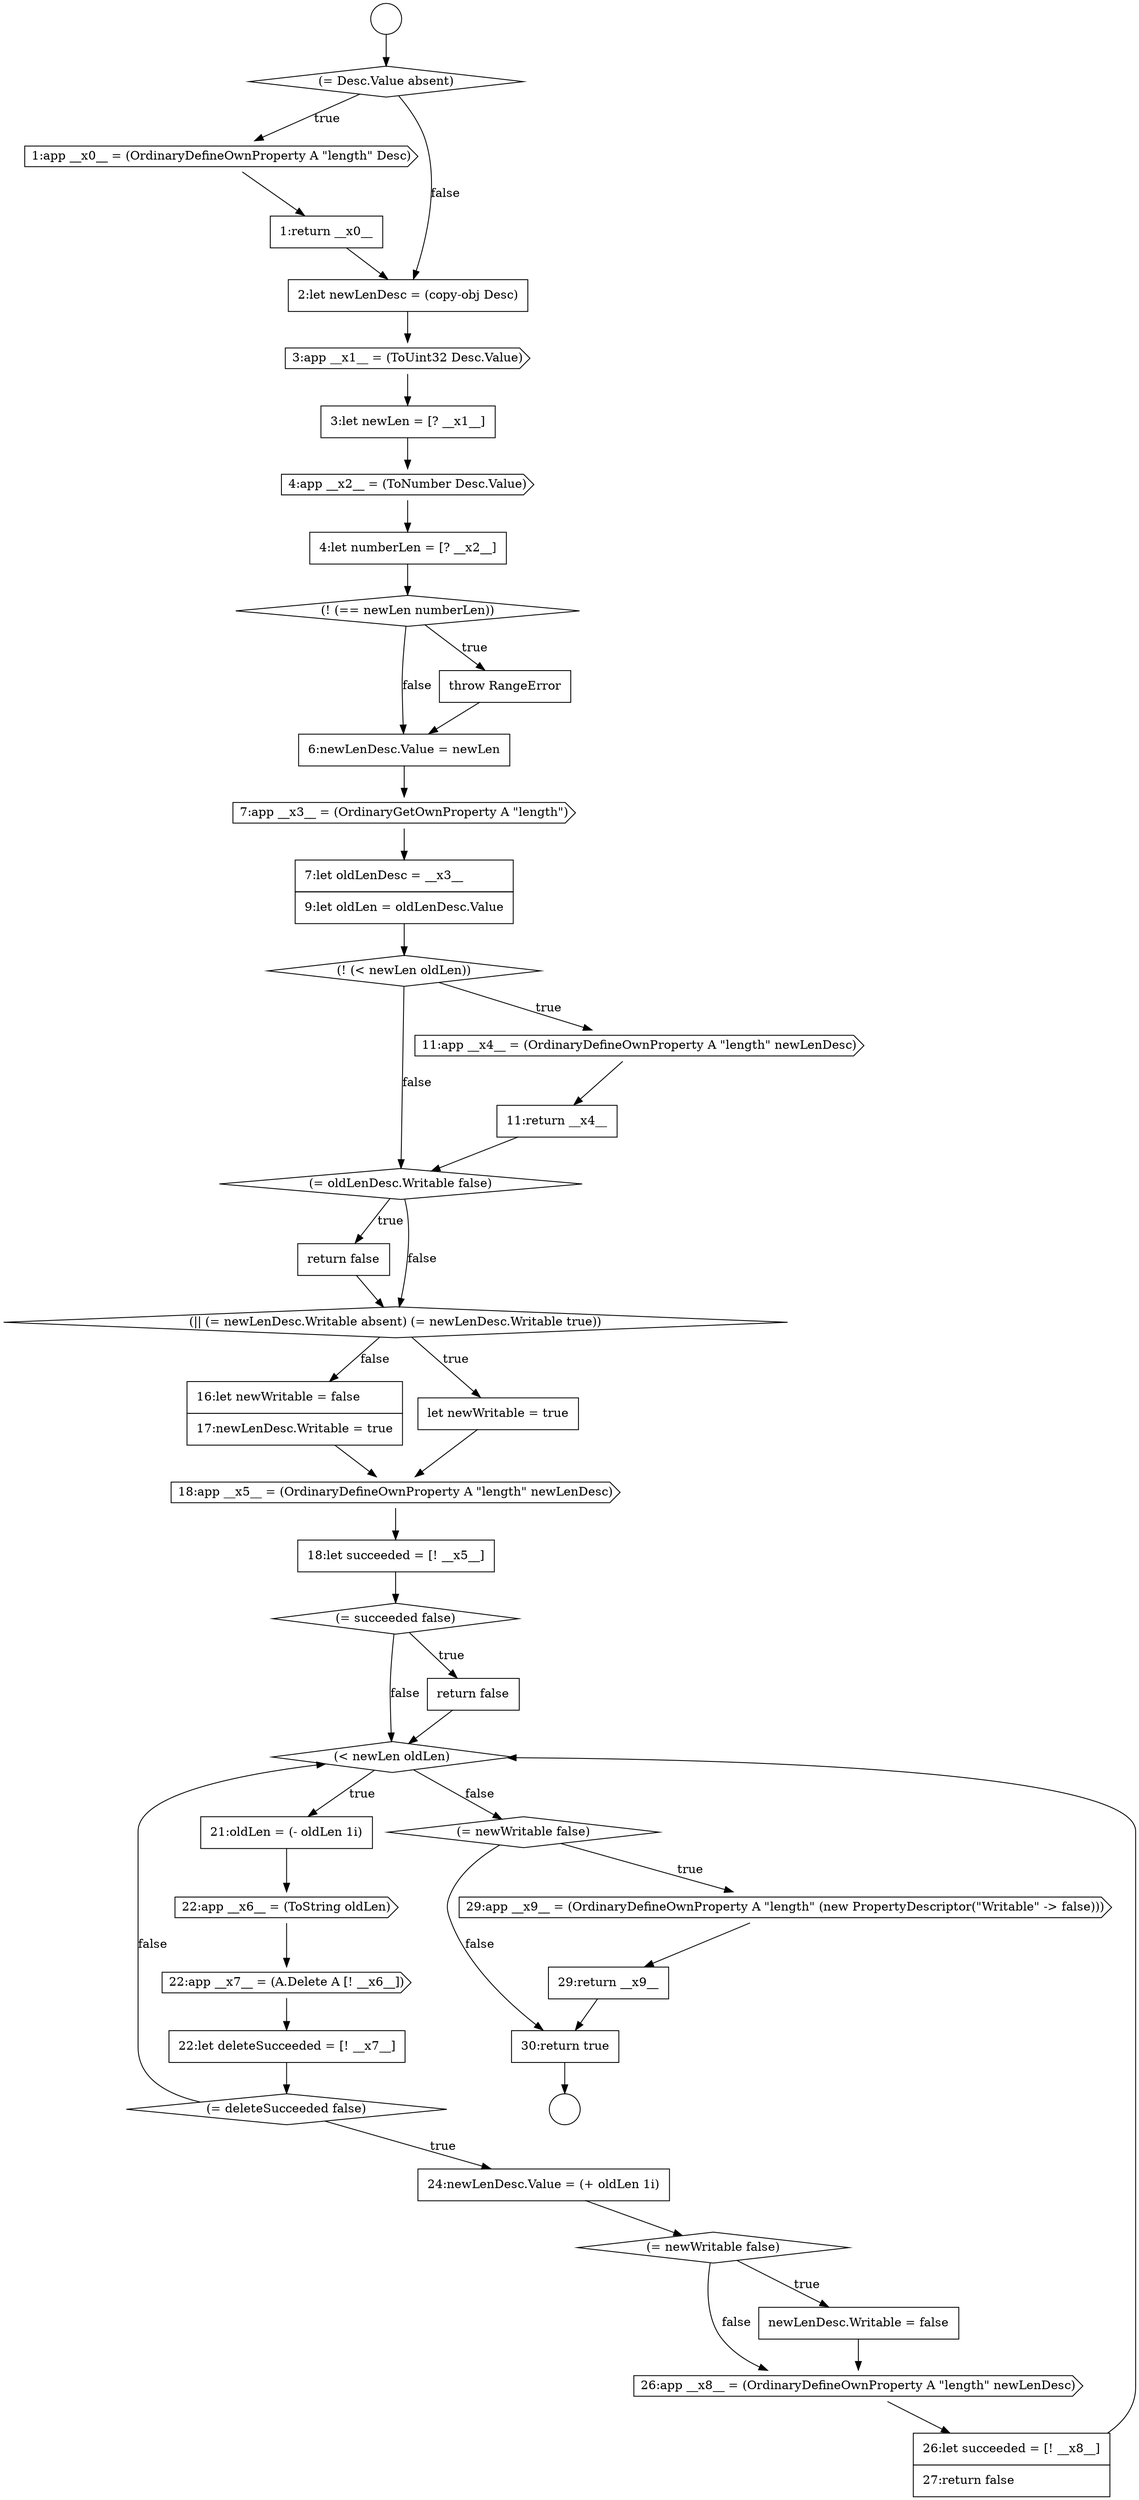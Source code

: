 digraph {
  node2199 [shape=cds, label=<<font color="black">7:app __x3__ = (OrdinaryGetOwnProperty A &quot;length&quot;)</font>> color="black" fillcolor="white" style=filled]
  node2210 [shape=none, margin=0, label=<<font color="black">
    <table border="0" cellborder="1" cellspacing="0" cellpadding="10">
      <tr><td align="left">18:let succeeded = [! __x5__]</td></tr>
    </table>
  </font>> color="black" fillcolor="white" style=filled]
  node2195 [shape=none, margin=0, label=<<font color="black">
    <table border="0" cellborder="1" cellspacing="0" cellpadding="10">
      <tr><td align="left">4:let numberLen = [? __x2__]</td></tr>
    </table>
  </font>> color="black" fillcolor="white" style=filled]
  node2217 [shape=none, margin=0, label=<<font color="black">
    <table border="0" cellborder="1" cellspacing="0" cellpadding="10">
      <tr><td align="left">22:let deleteSucceeded = [! __x7__]</td></tr>
    </table>
  </font>> color="black" fillcolor="white" style=filled]
  node2222 [shape=cds, label=<<font color="black">26:app __x8__ = (OrdinaryDefineOwnProperty A &quot;length&quot; newLenDesc)</font>> color="black" fillcolor="white" style=filled]
  node2204 [shape=diamond, label=<<font color="black">(= oldLenDesc.Writable false)</font>> color="black" fillcolor="white" style=filled]
  node2196 [shape=diamond, label=<<font color="black">(! (== newLen numberLen))</font>> color="black" fillcolor="white" style=filled]
  node2202 [shape=cds, label=<<font color="black">11:app __x4__ = (OrdinaryDefineOwnProperty A &quot;length&quot; newLenDesc)</font>> color="black" fillcolor="white" style=filled]
  node2192 [shape=cds, label=<<font color="black">3:app __x1__ = (ToUint32 Desc.Value)</font>> color="black" fillcolor="white" style=filled]
  node2198 [shape=none, margin=0, label=<<font color="black">
    <table border="0" cellborder="1" cellspacing="0" cellpadding="10">
      <tr><td align="left">6:newLenDesc.Value = newLen</td></tr>
    </table>
  </font>> color="black" fillcolor="white" style=filled]
  node2218 [shape=diamond, label=<<font color="black">(= deleteSucceeded false)</font>> color="black" fillcolor="white" style=filled]
  node2216 [shape=cds, label=<<font color="black">22:app __x7__ = (A.Delete A [! __x6__])</font>> color="black" fillcolor="white" style=filled]
  node2227 [shape=none, margin=0, label=<<font color="black">
    <table border="0" cellborder="1" cellspacing="0" cellpadding="10">
      <tr><td align="left">30:return true</td></tr>
    </table>
  </font>> color="black" fillcolor="white" style=filled]
  node2190 [shape=none, margin=0, label=<<font color="black">
    <table border="0" cellborder="1" cellspacing="0" cellpadding="10">
      <tr><td align="left">1:return __x0__</td></tr>
    </table>
  </font>> color="black" fillcolor="white" style=filled]
  node2205 [shape=none, margin=0, label=<<font color="black">
    <table border="0" cellborder="1" cellspacing="0" cellpadding="10">
      <tr><td align="left">return false</td></tr>
    </table>
  </font>> color="black" fillcolor="white" style=filled]
  node2200 [shape=none, margin=0, label=<<font color="black">
    <table border="0" cellborder="1" cellspacing="0" cellpadding="10">
      <tr><td align="left">7:let oldLenDesc = __x3__</td></tr>
      <tr><td align="left">9:let oldLen = oldLenDesc.Value</td></tr>
    </table>
  </font>> color="black" fillcolor="white" style=filled]
  node2213 [shape=diamond, label=<<font color="black">(&lt; newLen oldLen)</font>> color="black" fillcolor="white" style=filled]
  node2211 [shape=diamond, label=<<font color="black">(= succeeded false)</font>> color="black" fillcolor="white" style=filled]
  node2203 [shape=none, margin=0, label=<<font color="black">
    <table border="0" cellborder="1" cellspacing="0" cellpadding="10">
      <tr><td align="left">11:return __x4__</td></tr>
    </table>
  </font>> color="black" fillcolor="white" style=filled]
  node2208 [shape=none, margin=0, label=<<font color="black">
    <table border="0" cellborder="1" cellspacing="0" cellpadding="10">
      <tr><td align="left">16:let newWritable = false</td></tr>
      <tr><td align="left">17:newLenDesc.Writable = true</td></tr>
    </table>
  </font>> color="black" fillcolor="white" style=filled]
  node2221 [shape=none, margin=0, label=<<font color="black">
    <table border="0" cellborder="1" cellspacing="0" cellpadding="10">
      <tr><td align="left">newLenDesc.Writable = false</td></tr>
    </table>
  </font>> color="black" fillcolor="white" style=filled]
  node2189 [shape=cds, label=<<font color="black">1:app __x0__ = (OrdinaryDefineOwnProperty A &quot;length&quot; Desc)</font>> color="black" fillcolor="white" style=filled]
  node2225 [shape=cds, label=<<font color="black">29:app __x9__ = (OrdinaryDefineOwnProperty A &quot;length&quot; (new PropertyDescriptor(&quot;Writable&quot; -&gt; false)))</font>> color="black" fillcolor="white" style=filled]
  node2188 [shape=diamond, label=<<font color="black">(= Desc.Value absent)</font>> color="black" fillcolor="white" style=filled]
  node2193 [shape=none, margin=0, label=<<font color="black">
    <table border="0" cellborder="1" cellspacing="0" cellpadding="10">
      <tr><td align="left">3:let newLen = [? __x1__]</td></tr>
    </table>
  </font>> color="black" fillcolor="white" style=filled]
  node2220 [shape=diamond, label=<<font color="black">(= newWritable false)</font>> color="black" fillcolor="white" style=filled]
  node2214 [shape=none, margin=0, label=<<font color="black">
    <table border="0" cellborder="1" cellspacing="0" cellpadding="10">
      <tr><td align="left">21:oldLen = (- oldLen 1i)</td></tr>
    </table>
  </font>> color="black" fillcolor="white" style=filled]
  node2197 [shape=none, margin=0, label=<<font color="black">
    <table border="0" cellborder="1" cellspacing="0" cellpadding="10">
      <tr><td align="left">throw RangeError</td></tr>
    </table>
  </font>> color="black" fillcolor="white" style=filled]
  node2212 [shape=none, margin=0, label=<<font color="black">
    <table border="0" cellborder="1" cellspacing="0" cellpadding="10">
      <tr><td align="left">return false</td></tr>
    </table>
  </font>> color="black" fillcolor="white" style=filled]
  node2207 [shape=none, margin=0, label=<<font color="black">
    <table border="0" cellborder="1" cellspacing="0" cellpadding="10">
      <tr><td align="left">let newWritable = true</td></tr>
    </table>
  </font>> color="black" fillcolor="white" style=filled]
  node2224 [shape=diamond, label=<<font color="black">(= newWritable false)</font>> color="black" fillcolor="white" style=filled]
  node2219 [shape=none, margin=0, label=<<font color="black">
    <table border="0" cellborder="1" cellspacing="0" cellpadding="10">
      <tr><td align="left">24:newLenDesc.Value = (+ oldLen 1i)</td></tr>
    </table>
  </font>> color="black" fillcolor="white" style=filled]
  node2194 [shape=cds, label=<<font color="black">4:app __x2__ = (ToNumber Desc.Value)</font>> color="black" fillcolor="white" style=filled]
  node2215 [shape=cds, label=<<font color="black">22:app __x6__ = (ToString oldLen)</font>> color="black" fillcolor="white" style=filled]
  node2209 [shape=cds, label=<<font color="black">18:app __x5__ = (OrdinaryDefineOwnProperty A &quot;length&quot; newLenDesc)</font>> color="black" fillcolor="white" style=filled]
  node2187 [shape=circle label=" " color="black" fillcolor="white" style=filled]
  node2226 [shape=none, margin=0, label=<<font color="black">
    <table border="0" cellborder="1" cellspacing="0" cellpadding="10">
      <tr><td align="left">29:return __x9__</td></tr>
    </table>
  </font>> color="black" fillcolor="white" style=filled]
  node2201 [shape=diamond, label=<<font color="black">(! (&lt; newLen oldLen))</font>> color="black" fillcolor="white" style=filled]
  node2186 [shape=circle label=" " color="black" fillcolor="white" style=filled]
  node2223 [shape=none, margin=0, label=<<font color="black">
    <table border="0" cellborder="1" cellspacing="0" cellpadding="10">
      <tr><td align="left">26:let succeeded = [! __x8__]</td></tr>
      <tr><td align="left">27:return false</td></tr>
    </table>
  </font>> color="black" fillcolor="white" style=filled]
  node2206 [shape=diamond, label=<<font color="black">(|| (= newLenDesc.Writable absent) (= newLenDesc.Writable true))</font>> color="black" fillcolor="white" style=filled]
  node2191 [shape=none, margin=0, label=<<font color="black">
    <table border="0" cellborder="1" cellspacing="0" cellpadding="10">
      <tr><td align="left">2:let newLenDesc = (copy-obj Desc)</td></tr>
    </table>
  </font>> color="black" fillcolor="white" style=filled]
  node2211 -> node2212 [label=<<font color="black">true</font>> color="black"]
  node2211 -> node2213 [label=<<font color="black">false</font>> color="black"]
  node2191 -> node2192 [ color="black"]
  node2208 -> node2209 [ color="black"]
  node2203 -> node2204 [ color="black"]
  node2196 -> node2197 [label=<<font color="black">true</font>> color="black"]
  node2196 -> node2198 [label=<<font color="black">false</font>> color="black"]
  node2220 -> node2221 [label=<<font color="black">true</font>> color="black"]
  node2220 -> node2222 [label=<<font color="black">false</font>> color="black"]
  node2202 -> node2203 [ color="black"]
  node2192 -> node2193 [ color="black"]
  node2227 -> node2187 [ color="black"]
  node2215 -> node2216 [ color="black"]
  node2199 -> node2200 [ color="black"]
  node2193 -> node2194 [ color="black"]
  node2216 -> node2217 [ color="black"]
  node2212 -> node2213 [ color="black"]
  node2197 -> node2198 [ color="black"]
  node2205 -> node2206 [ color="black"]
  node2189 -> node2190 [ color="black"]
  node2207 -> node2209 [ color="black"]
  node2221 -> node2222 [ color="black"]
  node2222 -> node2223 [ color="black"]
  node2214 -> node2215 [ color="black"]
  node2201 -> node2202 [label=<<font color="black">true</font>> color="black"]
  node2201 -> node2204 [label=<<font color="black">false</font>> color="black"]
  node2217 -> node2218 [ color="black"]
  node2224 -> node2225 [label=<<font color="black">true</font>> color="black"]
  node2224 -> node2227 [label=<<font color="black">false</font>> color="black"]
  node2226 -> node2227 [ color="black"]
  node2204 -> node2205 [label=<<font color="black">true</font>> color="black"]
  node2204 -> node2206 [label=<<font color="black">false</font>> color="black"]
  node2206 -> node2207 [label=<<font color="black">true</font>> color="black"]
  node2206 -> node2208 [label=<<font color="black">false</font>> color="black"]
  node2188 -> node2189 [label=<<font color="black">true</font>> color="black"]
  node2188 -> node2191 [label=<<font color="black">false</font>> color="black"]
  node2190 -> node2191 [ color="black"]
  node2198 -> node2199 [ color="black"]
  node2219 -> node2220 [ color="black"]
  node2209 -> node2210 [ color="black"]
  node2194 -> node2195 [ color="black"]
  node2213 -> node2214 [label=<<font color="black">true</font>> color="black"]
  node2213 -> node2224 [label=<<font color="black">false</font>> color="black"]
  node2218 -> node2219 [label=<<font color="black">true</font>> color="black"]
  node2218 -> node2213 [label=<<font color="black">false</font>> color="black"]
  node2210 -> node2211 [ color="black"]
  node2186 -> node2188 [ color="black"]
  node2195 -> node2196 [ color="black"]
  node2200 -> node2201 [ color="black"]
  node2223 -> node2213 [ color="black"]
  node2225 -> node2226 [ color="black"]
}

